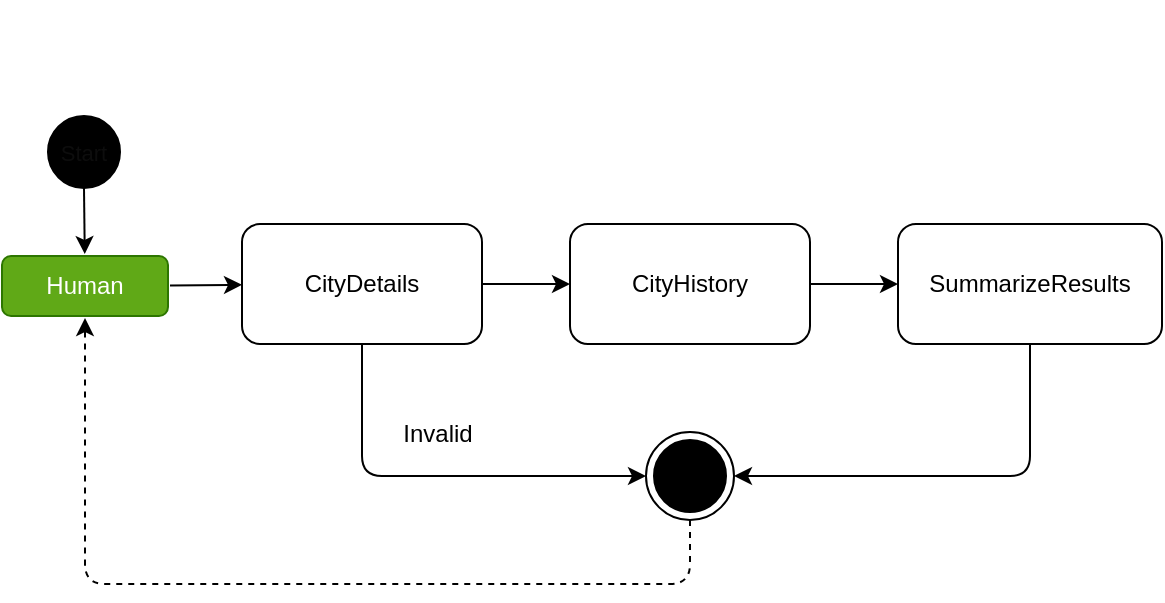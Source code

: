 <mxfile>
    <diagram id="UYhhrXboOZ1z9y8ZZLRn" name="prompt-chaning">
        <mxGraphModel dx="482" dy="750" grid="0" gridSize="10" guides="1" tooltips="1" connect="1" arrows="1" fold="1" page="1" pageScale="1" pageWidth="850" pageHeight="1100" math="0" shadow="0">
            <root>
                <mxCell id="0"/>
                <mxCell id="1" parent="0"/>
                <mxCell id="6" style="edgeStyle=orthogonalEdgeStyle;curved=1;html=1;" parent="1" source="2" target="3" edge="1">
                    <mxGeometry relative="1" as="geometry"/>
                </mxCell>
                <mxCell id="27" style="edgeStyle=orthogonalEdgeStyle;html=1;entryX=0;entryY=0.5;entryDx=0;entryDy=0;exitX=0.5;exitY=1;exitDx=0;exitDy=0;" parent="1" source="2" target="8" edge="1">
                    <mxGeometry relative="1" as="geometry"/>
                </mxCell>
                <mxCell id="2" value="CityDetails" style="rounded=1;whiteSpace=wrap;html=1;" parent="1" vertex="1">
                    <mxGeometry x="263" y="191" width="120" height="60" as="geometry"/>
                </mxCell>
                <mxCell id="9" value="" style="edgeStyle=none;html=1;entryX=0;entryY=0.5;entryDx=0;entryDy=0;" parent="1" source="3" target="12" edge="1">
                    <mxGeometry relative="1" as="geometry"/>
                </mxCell>
                <mxCell id="3" value="CityHistory" style="rounded=1;whiteSpace=wrap;html=1;" parent="1" vertex="1">
                    <mxGeometry x="427" y="191" width="120" height="60" as="geometry"/>
                </mxCell>
                <mxCell id="1jkxa6lfn-jDmrUh2OVW-31" value="" style="edgeStyle=none;html=1;" parent="1" source="7" target="1jkxa6lfn-jDmrUh2OVW-30" edge="1">
                    <mxGeometry relative="1" as="geometry"/>
                </mxCell>
                <mxCell id="7" value="Start" style="ellipse;fillColor=strokeColor;fontColor=#0d0d0d;fontSize=11;" parent="1" vertex="1">
                    <mxGeometry x="166" y="137" width="36" height="36" as="geometry"/>
                </mxCell>
                <mxCell id="30" style="edgeStyle=orthogonalEdgeStyle;html=1;exitX=0.5;exitY=1;exitDx=0;exitDy=0;fontColor=#000000;dashed=1;entryX=0.5;entryY=1;entryDx=0;entryDy=0;" parent="1" source="8" target="1jkxa6lfn-jDmrUh2OVW-30" edge="1">
                    <mxGeometry relative="1" as="geometry">
                        <Array as="points">
                            <mxPoint x="487" y="371"/>
                            <mxPoint x="185" y="371"/>
                        </Array>
                        <mxPoint x="185" y="290" as="targetPoint"/>
                    </mxGeometry>
                </mxCell>
                <mxCell id="PxAAYBiY2QFLw1s7BCO9-32" value="Handoff" style="edgeLabel;html=1;align=center;verticalAlign=middle;resizable=0;points=[];fontColor=#FFFFFF;" parent="30" vertex="1" connectable="0">
                    <mxGeometry x="0.001" y="3" relative="1" as="geometry">
                        <mxPoint x="-66" y="-24" as="offset"/>
                    </mxGeometry>
                </mxCell>
                <mxCell id="8" value="&lt;font style=&quot;font-size: 11px;&quot;&gt;End&lt;/font&gt;" style="ellipse;html=1;shape=endState;fillColor=strokeColor;fontColor=#000000;fontSize=11;" parent="1" vertex="1">
                    <mxGeometry x="465" y="295" width="44" height="44" as="geometry"/>
                </mxCell>
                <mxCell id="26" style="edgeStyle=orthogonalEdgeStyle;html=1;entryX=1;entryY=0.5;entryDx=0;entryDy=0;exitX=0.5;exitY=1;exitDx=0;exitDy=0;" parent="1" source="12" target="8" edge="1">
                    <mxGeometry relative="1" as="geometry"/>
                </mxCell>
                <mxCell id="12" value="SummarizeResults" style="rounded=1;whiteSpace=wrap;html=1;" parent="1" vertex="1">
                    <mxGeometry x="591" y="191" width="132" height="60" as="geometry"/>
                </mxCell>
                <mxCell id="29" value="Invalid" style="text;html=1;strokeColor=none;fillColor=none;align=center;verticalAlign=middle;whiteSpace=wrap;rounded=0;" parent="1" vertex="1">
                    <mxGeometry x="331" y="281" width="60" height="30" as="geometry"/>
                </mxCell>
                <mxCell id="PxAAYBiY2QFLw1s7BCO9-31" value="City Insights" style="text;strokeColor=none;fillColor=none;html=1;fontSize=24;fontStyle=1;verticalAlign=middle;align=left;fontColor=#FFFFFF;" parent="1" vertex="1">
                    <mxGeometry x="150" y="79" width="167" height="40" as="geometry"/>
                </mxCell>
                <mxCell id="1jkxa6lfn-jDmrUh2OVW-32" value="" style="edgeStyle=none;html=1;" parent="1" source="1jkxa6lfn-jDmrUh2OVW-30" target="2" edge="1">
                    <mxGeometry relative="1" as="geometry"/>
                </mxCell>
                <mxCell id="1jkxa6lfn-jDmrUh2OVW-30" value="Human" style="rounded=1;whiteSpace=wrap;html=1;fillColor=#60a917;fontColor=#ffffff;strokeColor=#2D7600;perimeterSpacing=1;" parent="1" vertex="1">
                    <mxGeometry x="143" y="207" width="83" height="30" as="geometry"/>
                </mxCell>
            </root>
        </mxGraphModel>
    </diagram>
    <diagram name="fully-autonomous" id="rcaBymB1pEEbZUUBCeKf">
        <mxGraphModel dx="722" dy="750" grid="0" gridSize="10" guides="1" tooltips="1" connect="1" arrows="1" fold="1" page="1" pageScale="1" pageWidth="850" pageHeight="1100" math="0" shadow="0">
            <root>
                <mxCell id="_SBDv0BZWJGu0aP3qvFQ-0"/>
                <mxCell id="_SBDv0BZWJGu0aP3qvFQ-1" parent="_SBDv0BZWJGu0aP3qvFQ-0"/>
                <mxCell id="_SBDv0BZWJGu0aP3qvFQ-7" value="" style="edgeStyle=none;html=1;" parent="_SBDv0BZWJGu0aP3qvFQ-1" source="_SBDv0BZWJGu0aP3qvFQ-8" target="_SBDv0BZWJGu0aP3qvFQ-17" edge="1">
                    <mxGeometry relative="1" as="geometry"/>
                </mxCell>
                <mxCell id="_SBDv0BZWJGu0aP3qvFQ-8" value="Start" style="ellipse;fillColor=strokeColor;fontColor=#0d0d0d;fontSize=11;" parent="_SBDv0BZWJGu0aP3qvFQ-1" vertex="1">
                    <mxGeometry x="45" y="175.5" width="36" height="36" as="geometry"/>
                </mxCell>
                <mxCell id="1Wn2mcof-vRnUqEefEiN-8" style="edgeStyle=orthogonalEdgeStyle;html=1;dashed=1;" parent="_SBDv0BZWJGu0aP3qvFQ-1" source="_SBDv0BZWJGu0aP3qvFQ-11" edge="1">
                    <mxGeometry relative="1" as="geometry">
                        <mxPoint x="164.559" y="211.455" as="targetPoint"/>
                    </mxGeometry>
                </mxCell>
                <mxCell id="XPsqMZi8-DfY-yEjDENd-0" value="Handoff" style="edgeLabel;html=1;align=center;verticalAlign=middle;resizable=0;points=[];" parent="1Wn2mcof-vRnUqEefEiN-8" vertex="1" connectable="0">
                    <mxGeometry x="-0.161" y="-2" relative="1" as="geometry">
                        <mxPoint x="1" y="-14" as="offset"/>
                    </mxGeometry>
                </mxCell>
                <mxCell id="_SBDv0BZWJGu0aP3qvFQ-11" value="&lt;font style=&quot;font-size: 11px;&quot;&gt;End&lt;/font&gt;" style="ellipse;html=1;shape=endState;fillColor=strokeColor;fontColor=#000000;fontSize=11;" parent="_SBDv0BZWJGu0aP3qvFQ-1" vertex="1">
                    <mxGeometry x="288" y="289" width="44" height="44" as="geometry"/>
                </mxCell>
                <mxCell id="_SBDv0BZWJGu0aP3qvFQ-15" value="Project Task Managment" style="text;strokeColor=none;fillColor=none;html=1;fontSize=24;fontStyle=1;verticalAlign=middle;align=left;fontColor=#FFFFFF;" parent="_SBDv0BZWJGu0aP3qvFQ-1" vertex="1">
                    <mxGeometry x="45" y="78" width="298" height="40" as="geometry"/>
                </mxCell>
                <mxCell id="_SBDv0BZWJGu0aP3qvFQ-16" value="" style="edgeStyle=none;html=1;" parent="_SBDv0BZWJGu0aP3qvFQ-1" source="_SBDv0BZWJGu0aP3qvFQ-17" target="_SBDv0BZWJGu0aP3qvFQ-4" edge="1">
                    <mxGeometry relative="1" as="geometry"/>
                </mxCell>
                <mxCell id="_SBDv0BZWJGu0aP3qvFQ-17" value="Human" style="rounded=1;whiteSpace=wrap;html=1;fillColor=#60a917;fontColor=#ffffff;strokeColor=#2D7600;perimeterSpacing=1;" parent="_SBDv0BZWJGu0aP3qvFQ-1" vertex="1">
                    <mxGeometry x="122" y="178" width="83" height="30" as="geometry"/>
                </mxCell>
                <mxCell id="1Wn2mcof-vRnUqEefEiN-1" value="&amp;nbsp; Step 1&lt;br&gt;&amp;nbsp; Step 2&lt;br&gt;&amp;nbsp;...&lt;br&gt;&amp;nbsp; Step n&lt;br&gt;" style="rounded=1;whiteSpace=wrap;html=1;dashed=1;verticalAlign=top;align=left;" parent="_SBDv0BZWJGu0aP3qvFQ-1" vertex="1">
                    <mxGeometry x="405" y="155.5" width="74" height="78" as="geometry"/>
                </mxCell>
                <mxCell id="1Wn2mcof-vRnUqEefEiN-3" value="&amp;nbsp; Tool 1&lt;br&gt;&amp;nbsp; Tool 2&lt;br&gt;&amp;nbsp; &amp;nbsp;. . .&lt;br&gt;&amp;nbsp; &amp;nbsp;Tool n" style="rounded=1;whiteSpace=wrap;html=1;verticalAlign=top;align=left;fillColor=#B266FF;fontColor=#ffffff;strokeColor=#3700CC;" parent="_SBDv0BZWJGu0aP3qvFQ-1" vertex="1">
                    <mxGeometry x="492" y="155" width="74" height="78" as="geometry"/>
                </mxCell>
                <mxCell id="1Wn2mcof-vRnUqEefEiN-7" value="" style="edgeStyle=none;html=1;" parent="_SBDv0BZWJGu0aP3qvFQ-1" source="_SBDv0BZWJGu0aP3qvFQ-4" target="_SBDv0BZWJGu0aP3qvFQ-11" edge="1">
                    <mxGeometry relative="1" as="geometry"/>
                </mxCell>
                <mxCell id="_SBDv0BZWJGu0aP3qvFQ-4" value="Agent" style="rounded=1;whiteSpace=wrap;html=1;verticalAlign=top;movable=1;resizable=1;rotatable=1;deletable=1;editable=1;connectable=1;" parent="_SBDv0BZWJGu0aP3qvFQ-1" vertex="1">
                    <mxGeometry x="242" y="141" width="135" height="97" as="geometry"/>
                </mxCell>
                <mxCell id="1Wn2mcof-vRnUqEefEiN-0" value="Model" style="rounded=1;whiteSpace=wrap;html=1;fillColor=#1ba1e2;fontColor=#ffffff;strokeColor=#006EAF;movable=1;resizable=1;rotatable=1;deletable=1;editable=1;connectable=1;" parent="_SBDv0BZWJGu0aP3qvFQ-1" vertex="1">
                    <mxGeometry x="266" y="170" width="87" height="49.5" as="geometry"/>
                </mxCell>
                <mxCell id="1Wn2mcof-vRnUqEefEiN-2" value="" style="edgeStyle=none;html=1;" parent="_SBDv0BZWJGu0aP3qvFQ-1" source="1Wn2mcof-vRnUqEefEiN-0" target="1Wn2mcof-vRnUqEefEiN-1" edge="1">
                    <mxGeometry relative="1" as="geometry"/>
                </mxCell>
                <mxCell id="6Qs7KHqPrkIRMSRJoHbn-0" value="Tools" style="text;strokeColor=none;fillColor=none;html=1;fontSize=12;fontStyle=0;verticalAlign=middle;align=center;fontColor=#FFFFFF;" vertex="1" parent="_SBDv0BZWJGu0aP3qvFQ-1">
                    <mxGeometry x="497" y="128" width="59" height="25" as="geometry"/>
                </mxCell>
            </root>
        </mxGraphModel>
    </diagram>
    <diagram name="supervisor" id="detJzzQkV3bmXKpI83rA">
        <mxGraphModel dx="409" dy="208" grid="0" gridSize="10" guides="1" tooltips="1" connect="1" arrows="1" fold="1" page="1" pageScale="1" pageWidth="850" pageHeight="1100" math="0" shadow="0">
            <root>
                <mxCell id="qxff30aD8wagSonAEcYp-0"/>
                <mxCell id="qxff30aD8wagSonAEcYp-1" parent="qxff30aD8wagSonAEcYp-0"/>
                <mxCell id="qxff30aD8wagSonAEcYp-2" value="" style="edgeStyle=none;html=1;entryX=0;entryY=0.5;entryDx=0;entryDy=0;" edge="1" parent="qxff30aD8wagSonAEcYp-1" source="qxff30aD8wagSonAEcYp-3" target="qxff30aD8wagSonAEcYp-9">
                    <mxGeometry relative="1" as="geometry"/>
                </mxCell>
                <mxCell id="qxff30aD8wagSonAEcYp-3" value="Start" style="ellipse;fillColor=strokeColor;fontColor=#0d0d0d;fontSize=11;" vertex="1" parent="qxff30aD8wagSonAEcYp-1">
                    <mxGeometry x="57" y="172.5" width="36" height="36" as="geometry"/>
                </mxCell>
                <mxCell id="NkV5fF8WzLB3nli2Oog2-3" style="edgeStyle=orthogonalEdgeStyle;html=1;fontSize=12;startArrow=none;startFill=0;dashed=1;exitX=0.5;exitY=0;exitDx=0;exitDy=0;entryX=0.414;entryY=0.039;entryDx=0;entryDy=0;entryPerimeter=0;" edge="1" parent="qxff30aD8wagSonAEcYp-1" source="qxff30aD8wagSonAEcYp-6" target="qxff30aD8wagSonAEcYp-9">
                    <mxGeometry relative="1" as="geometry">
                        <Array as="points">
                            <mxPoint x="546" y="124"/>
                            <mxPoint x="161" y="124"/>
                        </Array>
                    </mxGeometry>
                </mxCell>
                <mxCell id="P9RKVhRMb8a9CEbZ35ZT-1" value="Handoff" style="edgeLabel;html=1;align=center;verticalAlign=middle;resizable=0;points=[];fontSize=12;" vertex="1" connectable="0" parent="NkV5fF8WzLB3nli2Oog2-3">
                    <mxGeometry x="0.165" y="-1" relative="1" as="geometry">
                        <mxPoint x="-118" y="15" as="offset"/>
                    </mxGeometry>
                </mxCell>
                <mxCell id="qxff30aD8wagSonAEcYp-6" value="&lt;font style=&quot;font-size: 11px;&quot;&gt;End&lt;/font&gt;" style="ellipse;html=1;shape=endState;fillColor=strokeColor;fontColor=#000000;fontSize=11;" vertex="1" parent="qxff30aD8wagSonAEcYp-1">
                    <mxGeometry x="524" y="167" width="44" height="44" as="geometry"/>
                </mxCell>
                <mxCell id="qxff30aD8wagSonAEcYp-7" value="Call Centre" style="text;strokeColor=none;fillColor=none;html=1;fontSize=24;fontStyle=1;verticalAlign=middle;align=left;fontColor=#FFFFFF;" vertex="1" parent="qxff30aD8wagSonAEcYp-1">
                    <mxGeometry x="57" y="54" width="298" height="40" as="geometry"/>
                </mxCell>
                <mxCell id="CKADE5Yofl2ukRHV4K-3-4" value="" style="edgeStyle=none;html=1;fontSize=12;startArrow=none;startFill=0;" edge="1" parent="qxff30aD8wagSonAEcYp-1" source="qxff30aD8wagSonAEcYp-9" target="qxff30aD8wagSonAEcYp-13">
                    <mxGeometry relative="1" as="geometry"/>
                </mxCell>
                <mxCell id="qxff30aD8wagSonAEcYp-9" value="Human" style="rounded=1;whiteSpace=wrap;html=1;fillColor=#60a917;fontColor=#ffffff;strokeColor=#2D7600;perimeterSpacing=1;" vertex="1" parent="qxff30aD8wagSonAEcYp-1">
                    <mxGeometry x="127" y="174.5" width="83" height="30" as="geometry"/>
                </mxCell>
                <mxCell id="-p4akIwOeo1vqROp4JfG-6" style="edgeStyle=orthogonalEdgeStyle;html=1;fontSize=12;startArrow=none;startFill=0;exitX=0.097;exitY=0.991;exitDx=0;exitDy=0;dashed=1;exitPerimeter=0;" edge="1" parent="qxff30aD8wagSonAEcYp-1" source="qxff30aD8wagSonAEcYp-13">
                    <mxGeometry relative="1" as="geometry">
                        <mxPoint x="237" y="319" as="targetPoint"/>
                        <Array as="points">
                            <mxPoint x="272" y="249"/>
                            <mxPoint x="237" y="249"/>
                        </Array>
                    </mxGeometry>
                </mxCell>
                <mxCell id="CKADE5Yofl2ukRHV4K-3-0" value="" style="edgeStyle=none;html=1;fontSize=12;startArrow=none;startFill=0;exitX=0.441;exitY=0.987;exitDx=0;exitDy=0;exitPerimeter=0;entryX=0.42;entryY=0.002;entryDx=0;entryDy=0;dashed=1;entryPerimeter=0;" edge="1" parent="qxff30aD8wagSonAEcYp-1" source="qxff30aD8wagSonAEcYp-13" target="-p4akIwOeo1vqROp4JfG-1">
                    <mxGeometry relative="1" as="geometry">
                        <mxPoint x="328" y="276" as="targetPoint"/>
                    </mxGeometry>
                </mxCell>
                <mxCell id="CKADE5Yofl2ukRHV4K-3-3" value="" style="edgeStyle=none;html=1;fontSize=12;startArrow=none;startFill=0;" edge="1" parent="qxff30aD8wagSonAEcYp-1" source="qxff30aD8wagSonAEcYp-13" target="qxff30aD8wagSonAEcYp-6">
                    <mxGeometry relative="1" as="geometry"/>
                </mxCell>
                <mxCell id="qxff30aD8wagSonAEcYp-13" value="Supervisor" style="rounded=1;whiteSpace=wrap;html=1;verticalAlign=middle;movable=1;resizable=1;rotatable=1;deletable=1;editable=1;connectable=1;shadow=1;align=center;fillColor=#B266FF;fontColor=#ffffff;strokeColor=#3700CC;" vertex="1" parent="qxff30aD8wagSonAEcYp-1">
                    <mxGeometry x="251" y="156" width="211" height="67" as="geometry"/>
                </mxCell>
                <mxCell id="-p4akIwOeo1vqROp4JfG-0" value="Account/Billing" style="rounded=1;whiteSpace=wrap;html=1;verticalAlign=middle;movable=1;resizable=1;rotatable=1;deletable=1;editable=1;connectable=1;shadow=1;align=center;" vertex="1" parent="qxff30aD8wagSonAEcYp-1">
                    <mxGeometry x="153" y="321" width="135" height="49" as="geometry"/>
                </mxCell>
                <mxCell id="CKADE5Yofl2ukRHV4K-3-1" value="" style="edgeStyle=none;html=1;fontSize=12;startArrow=none;startFill=0;entryX=0.578;entryY=1.007;entryDx=0;entryDy=0;entryPerimeter=0;" edge="1" parent="qxff30aD8wagSonAEcYp-1" target="qxff30aD8wagSonAEcYp-13">
                    <mxGeometry relative="1" as="geometry">
                        <mxPoint x="373" y="400" as="sourcePoint"/>
                    </mxGeometry>
                </mxCell>
                <mxCell id="-p4akIwOeo1vqROp4JfG-1" value="Technical Support" style="rounded=1;whiteSpace=wrap;html=1;verticalAlign=middle;movable=1;resizable=1;rotatable=1;deletable=1;editable=1;connectable=1;shadow=1;align=center;" vertex="1" parent="qxff30aD8wagSonAEcYp-1">
                    <mxGeometry x="287" y="390" width="135" height="49" as="geometry"/>
                </mxCell>
                <mxCell id="-p4akIwOeo1vqROp4JfG-2" value="Product/Services" style="rounded=1;whiteSpace=wrap;html=1;verticalAlign=middle;movable=1;resizable=1;rotatable=1;deletable=1;editable=1;connectable=1;shadow=1;align=center;" vertex="1" parent="qxff30aD8wagSonAEcYp-1">
                    <mxGeometry x="423" y="321" width="135" height="49" as="geometry"/>
                </mxCell>
                <mxCell id="-p4akIwOeo1vqROp4JfG-7" style="edgeStyle=orthogonalEdgeStyle;html=1;fontSize=12;startArrow=none;startFill=0;entryX=0.277;entryY=1.024;entryDx=0;entryDy=0;exitX=0.842;exitY=0.004;exitDx=0;exitDy=0;exitPerimeter=0;entryPerimeter=0;" edge="1" parent="qxff30aD8wagSonAEcYp-1" source="-p4akIwOeo1vqROp4JfG-0" target="qxff30aD8wagSonAEcYp-13">
                    <mxGeometry relative="1" as="geometry">
                        <mxPoint x="309.25" y="404" as="sourcePoint"/>
                        <mxPoint x="161" y="508.25" as="targetPoint"/>
                        <Array as="points">
                            <mxPoint x="267" y="266"/>
                            <mxPoint x="309" y="266"/>
                        </Array>
                    </mxGeometry>
                </mxCell>
                <mxCell id="-p4akIwOeo1vqROp4JfG-8" style="edgeStyle=orthogonalEdgeStyle;html=1;fontSize=12;startArrow=none;startFill=0;exitX=0.875;exitY=1.011;exitDx=0;exitDy=0;dashed=1;exitPerimeter=0;entryX=0.5;entryY=0;entryDx=0;entryDy=0;" edge="1" parent="qxff30aD8wagSonAEcYp-1" source="qxff30aD8wagSonAEcYp-13" target="-p4akIwOeo1vqROp4JfG-2">
                    <mxGeometry relative="1" as="geometry">
                        <mxPoint x="177.5" y="288" as="sourcePoint"/>
                        <mxPoint x="492" y="279" as="targetPoint"/>
                        <Array as="points">
                            <mxPoint x="436" y="249"/>
                            <mxPoint x="491" y="249"/>
                        </Array>
                    </mxGeometry>
                </mxCell>
                <mxCell id="-p4akIwOeo1vqROp4JfG-9" style="edgeStyle=orthogonalEdgeStyle;html=1;fontSize=12;startArrow=none;startFill=0;exitX=0.215;exitY=0.006;exitDx=0;exitDy=0;exitPerimeter=0;" edge="1" parent="qxff30aD8wagSonAEcYp-1" source="-p4akIwOeo1vqROp4JfG-2">
                    <mxGeometry relative="1" as="geometry">
                        <mxPoint x="177.5" y="288" as="sourcePoint"/>
                        <mxPoint x="405" y="224" as="targetPoint"/>
                        <Array as="points">
                            <mxPoint x="452" y="267"/>
                            <mxPoint x="405" y="267"/>
                        </Array>
                    </mxGeometry>
                </mxCell>
            </root>
        </mxGraphModel>
    </diagram>
</mxfile>
